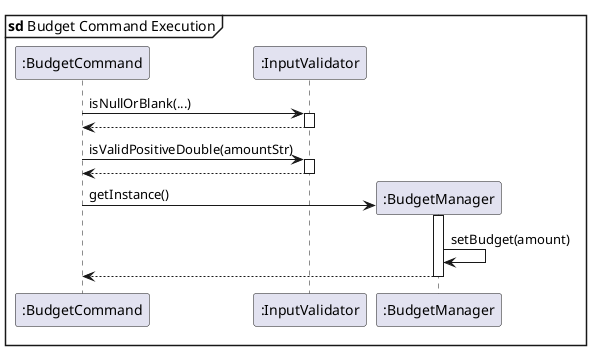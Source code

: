 @startuml budget

mainframe **sd** Budget Command Execution

participant ":BudgetCommand" as BC
participant ":InputValidator" as Validator

BC -> Validator : isNullOrBlank(...)
activate Validator

Validator --> BC :
deactivate Validator

BC -> Validator : isValidPositiveDouble(amountStr)
activate Validator

Validator --> BC :
deactivate Validator

create ":BudgetManager" as BM
BC -> BM : getInstance()
activate BM
BM -> BM : setBudget(amount)

BM --> BC:
deactivate BM





@enduml
